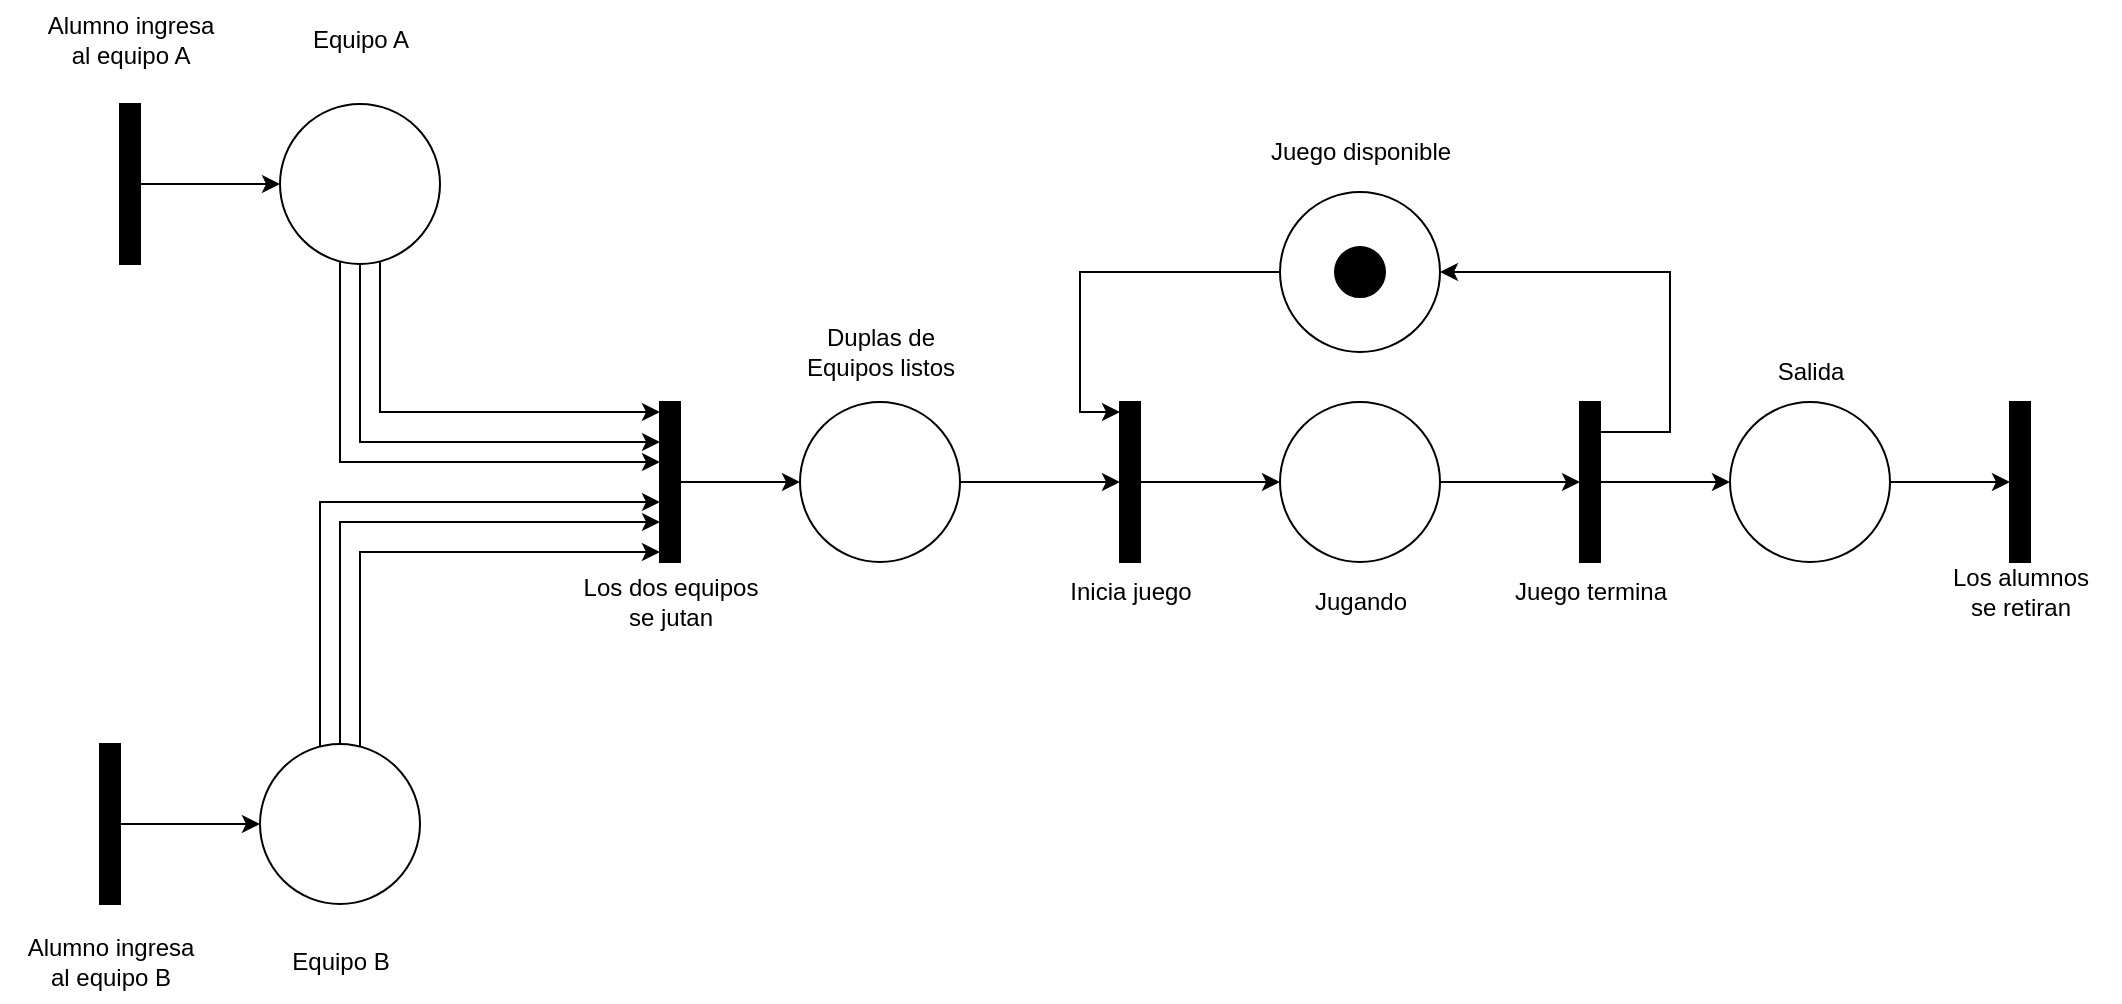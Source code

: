 <mxfile version="24.8.3">
  <diagram name="Page-1" id="eO9vHYR5wrCsHQC7_HXt">
    <mxGraphModel dx="1793" dy="966" grid="1" gridSize="10" guides="1" tooltips="1" connect="1" arrows="1" fold="1" page="1" pageScale="1" pageWidth="1400" pageHeight="850" math="0" shadow="0">
      <root>
        <mxCell id="0" />
        <mxCell id="1" parent="0" />
        <mxCell id="z4uRMzGMCU2NcsfbkQSE-3" value="" style="edgeStyle=orthogonalEdgeStyle;rounded=0;orthogonalLoop=1;jettySize=auto;html=1;curved=0;" edge="1" parent="1" source="z4uRMzGMCU2NcsfbkQSE-1" target="z4uRMzGMCU2NcsfbkQSE-2">
          <mxGeometry relative="1" as="geometry" />
        </mxCell>
        <mxCell id="z4uRMzGMCU2NcsfbkQSE-1" value="" style="html=1;points=[[0,0,0,0,5],[0,1,0,0,-5],[1,0,0,0,5],[1,1,0,0,-5]];perimeter=orthogonalPerimeter;outlineConnect=0;targetShapes=umlLifeline;portConstraint=eastwest;newEdgeStyle={&quot;curved&quot;:0,&quot;rounded&quot;:0};fillColor=#000000;" vertex="1" parent="1">
          <mxGeometry x="200" y="251" width="10" height="80" as="geometry" />
        </mxCell>
        <mxCell id="z4uRMzGMCU2NcsfbkQSE-46" style="edgeStyle=orthogonalEdgeStyle;rounded=0;orthogonalLoop=1;jettySize=auto;html=1;" edge="1" parent="1" source="z4uRMzGMCU2NcsfbkQSE-2" target="z4uRMzGMCU2NcsfbkQSE-23">
          <mxGeometry relative="1" as="geometry">
            <Array as="points">
              <mxPoint x="310" y="430" />
            </Array>
          </mxGeometry>
        </mxCell>
        <mxCell id="z4uRMzGMCU2NcsfbkQSE-2" value="" style="ellipse;whiteSpace=wrap;html=1;aspect=fixed;" vertex="1" parent="1">
          <mxGeometry x="280" y="251" width="80" height="80" as="geometry" />
        </mxCell>
        <mxCell id="z4uRMzGMCU2NcsfbkQSE-15" value="" style="edgeStyle=orthogonalEdgeStyle;rounded=0;orthogonalLoop=1;jettySize=auto;html=1;" edge="1" parent="1" source="z4uRMzGMCU2NcsfbkQSE-11" target="z4uRMzGMCU2NcsfbkQSE-12">
          <mxGeometry relative="1" as="geometry" />
        </mxCell>
        <mxCell id="z4uRMzGMCU2NcsfbkQSE-11" value="" style="ellipse;whiteSpace=wrap;html=1;aspect=fixed;" vertex="1" parent="1">
          <mxGeometry x="540" y="400" width="80" height="80" as="geometry" />
        </mxCell>
        <mxCell id="z4uRMzGMCU2NcsfbkQSE-16" value="" style="edgeStyle=orthogonalEdgeStyle;rounded=0;orthogonalLoop=1;jettySize=auto;html=1;curved=0;" edge="1" parent="1" source="z4uRMzGMCU2NcsfbkQSE-12" target="z4uRMzGMCU2NcsfbkQSE-14">
          <mxGeometry relative="1" as="geometry" />
        </mxCell>
        <mxCell id="z4uRMzGMCU2NcsfbkQSE-12" value="" style="html=1;points=[[0,0,0,0,5],[0,1,0,0,-5],[1,0,0,0,5],[1,1,0,0,-5]];perimeter=orthogonalPerimeter;outlineConnect=0;targetShapes=umlLifeline;portConstraint=eastwest;newEdgeStyle={&quot;curved&quot;:0,&quot;rounded&quot;:0};fillColor=#000000;" vertex="1" parent="1">
          <mxGeometry x="700" y="400" width="10" height="80" as="geometry" />
        </mxCell>
        <mxCell id="z4uRMzGMCU2NcsfbkQSE-18" value="" style="edgeStyle=orthogonalEdgeStyle;rounded=0;orthogonalLoop=1;jettySize=auto;html=1;" edge="1" parent="1" source="z4uRMzGMCU2NcsfbkQSE-14" target="z4uRMzGMCU2NcsfbkQSE-17">
          <mxGeometry relative="1" as="geometry" />
        </mxCell>
        <mxCell id="z4uRMzGMCU2NcsfbkQSE-14" value="" style="ellipse;whiteSpace=wrap;html=1;aspect=fixed;" vertex="1" parent="1">
          <mxGeometry x="780" y="400" width="80" height="80" as="geometry" />
        </mxCell>
        <mxCell id="z4uRMzGMCU2NcsfbkQSE-33" style="edgeStyle=orthogonalEdgeStyle;rounded=0;orthogonalLoop=1;jettySize=auto;html=1;curved=0;entryX=1;entryY=0.5;entryDx=0;entryDy=0;" edge="1" parent="1" source="z4uRMzGMCU2NcsfbkQSE-17" target="z4uRMzGMCU2NcsfbkQSE-32">
          <mxGeometry relative="1" as="geometry">
            <Array as="points">
              <mxPoint x="975" y="415" />
              <mxPoint x="975" y="335" />
            </Array>
          </mxGeometry>
        </mxCell>
        <mxCell id="z4uRMzGMCU2NcsfbkQSE-38" value="" style="edgeStyle=orthogonalEdgeStyle;rounded=0;orthogonalLoop=1;jettySize=auto;html=1;curved=0;" edge="1" parent="1" source="z4uRMzGMCU2NcsfbkQSE-17" target="z4uRMzGMCU2NcsfbkQSE-36">
          <mxGeometry relative="1" as="geometry" />
        </mxCell>
        <mxCell id="z4uRMzGMCU2NcsfbkQSE-17" value="" style="html=1;points=[[0,0,0,0,5],[0,1,0,0,-5],[1,0,0,0,5],[1,1,0,0,-5]];perimeter=orthogonalPerimeter;outlineConnect=0;targetShapes=umlLifeline;portConstraint=eastwest;newEdgeStyle={&quot;curved&quot;:0,&quot;rounded&quot;:0};fillColor=#000000;" vertex="1" parent="1">
          <mxGeometry x="930" y="400" width="10" height="80" as="geometry" />
        </mxCell>
        <mxCell id="z4uRMzGMCU2NcsfbkQSE-19" value="" style="edgeStyle=orthogonalEdgeStyle;rounded=0;orthogonalLoop=1;jettySize=auto;html=1;curved=0;" edge="1" parent="1" source="z4uRMzGMCU2NcsfbkQSE-20" target="z4uRMzGMCU2NcsfbkQSE-22">
          <mxGeometry relative="1" as="geometry" />
        </mxCell>
        <mxCell id="z4uRMzGMCU2NcsfbkQSE-20" value="" style="html=1;points=[[0,0,0,0,5],[0,1,0,0,-5],[1,0,0,0,5],[1,1,0,0,-5]];perimeter=orthogonalPerimeter;outlineConnect=0;targetShapes=umlLifeline;portConstraint=eastwest;newEdgeStyle={&quot;curved&quot;:0,&quot;rounded&quot;:0};fillColor=#000000;" vertex="1" parent="1">
          <mxGeometry x="190" y="571" width="10" height="80" as="geometry" />
        </mxCell>
        <mxCell id="z4uRMzGMCU2NcsfbkQSE-21" value="" style="edgeStyle=orthogonalEdgeStyle;rounded=0;orthogonalLoop=1;jettySize=auto;html=1;" edge="1" parent="1" source="z4uRMzGMCU2NcsfbkQSE-22" target="z4uRMzGMCU2NcsfbkQSE-23">
          <mxGeometry relative="1" as="geometry">
            <Array as="points">
              <mxPoint x="300" y="450" />
            </Array>
          </mxGeometry>
        </mxCell>
        <mxCell id="z4uRMzGMCU2NcsfbkQSE-45" style="edgeStyle=orthogonalEdgeStyle;rounded=0;orthogonalLoop=1;jettySize=auto;html=1;" edge="1" parent="1" source="z4uRMzGMCU2NcsfbkQSE-22" target="z4uRMzGMCU2NcsfbkQSE-23">
          <mxGeometry relative="1" as="geometry">
            <Array as="points">
              <mxPoint x="310" y="460" />
            </Array>
          </mxGeometry>
        </mxCell>
        <mxCell id="z4uRMzGMCU2NcsfbkQSE-22" value="" style="ellipse;whiteSpace=wrap;html=1;aspect=fixed;" vertex="1" parent="1">
          <mxGeometry x="270" y="571" width="80" height="80" as="geometry" />
        </mxCell>
        <mxCell id="z4uRMzGMCU2NcsfbkQSE-50" value="" style="edgeStyle=orthogonalEdgeStyle;rounded=0;orthogonalLoop=1;jettySize=auto;html=1;curved=0;" edge="1" parent="1" source="z4uRMzGMCU2NcsfbkQSE-23" target="z4uRMzGMCU2NcsfbkQSE-11">
          <mxGeometry relative="1" as="geometry" />
        </mxCell>
        <mxCell id="z4uRMzGMCU2NcsfbkQSE-23" value="" style="html=1;points=[[0,0,0,0,5],[0,1,0,0,-5],[1,0,0,0,5],[1,1,0,0,-5]];perimeter=orthogonalPerimeter;outlineConnect=0;targetShapes=umlLifeline;portConstraint=eastwest;newEdgeStyle={&quot;curved&quot;:0,&quot;rounded&quot;:0};fillColor=#000000;" vertex="1" parent="1">
          <mxGeometry x="470" y="400" width="10" height="80" as="geometry" />
        </mxCell>
        <mxCell id="z4uRMzGMCU2NcsfbkQSE-30" value="&lt;div&gt;Alumno ingresa&lt;/div&gt;&lt;div&gt;al equipo A&lt;br&gt;&lt;/div&gt;" style="text;html=1;align=center;verticalAlign=middle;resizable=0;points=[];autosize=1;strokeColor=none;fillColor=none;" vertex="1" parent="1">
          <mxGeometry x="150" y="199" width="110" height="40" as="geometry" />
        </mxCell>
        <mxCell id="z4uRMzGMCU2NcsfbkQSE-31" value="Equipo A" style="text;html=1;align=center;verticalAlign=middle;resizable=0;points=[];autosize=1;strokeColor=none;fillColor=none;" vertex="1" parent="1">
          <mxGeometry x="285" y="204" width="70" height="30" as="geometry" />
        </mxCell>
        <mxCell id="z4uRMzGMCU2NcsfbkQSE-32" value="" style="ellipse;whiteSpace=wrap;html=1;aspect=fixed;" vertex="1" parent="1">
          <mxGeometry x="780" y="295" width="80" height="80" as="geometry" />
        </mxCell>
        <mxCell id="z4uRMzGMCU2NcsfbkQSE-34" style="edgeStyle=orthogonalEdgeStyle;rounded=0;orthogonalLoop=1;jettySize=auto;html=1;entryX=0;entryY=0;entryDx=0;entryDy=5;entryPerimeter=0;" edge="1" parent="1" source="z4uRMzGMCU2NcsfbkQSE-32" target="z4uRMzGMCU2NcsfbkQSE-12">
          <mxGeometry relative="1" as="geometry">
            <Array as="points">
              <mxPoint x="680" y="335" />
              <mxPoint x="680" y="405" />
            </Array>
          </mxGeometry>
        </mxCell>
        <mxCell id="z4uRMzGMCU2NcsfbkQSE-35" value="" style="ellipse;whiteSpace=wrap;html=1;aspect=fixed;fillColor=#000000;" vertex="1" parent="1">
          <mxGeometry x="807.5" y="322.5" width="25" height="25" as="geometry" />
        </mxCell>
        <mxCell id="z4uRMzGMCU2NcsfbkQSE-39" value="" style="edgeStyle=orthogonalEdgeStyle;rounded=0;orthogonalLoop=1;jettySize=auto;html=1;" edge="1" parent="1" source="z4uRMzGMCU2NcsfbkQSE-36" target="z4uRMzGMCU2NcsfbkQSE-37">
          <mxGeometry relative="1" as="geometry" />
        </mxCell>
        <mxCell id="z4uRMzGMCU2NcsfbkQSE-36" value="" style="ellipse;whiteSpace=wrap;html=1;aspect=fixed;" vertex="1" parent="1">
          <mxGeometry x="1005" y="400" width="80" height="80" as="geometry" />
        </mxCell>
        <mxCell id="z4uRMzGMCU2NcsfbkQSE-37" value="" style="html=1;points=[[0,0,0,0,5],[0,1,0,0,-5],[1,0,0,0,5],[1,1,0,0,-5]];perimeter=orthogonalPerimeter;outlineConnect=0;targetShapes=umlLifeline;portConstraint=eastwest;newEdgeStyle={&quot;curved&quot;:0,&quot;rounded&quot;:0};fillColor=#000000;" vertex="1" parent="1">
          <mxGeometry x="1145" y="400" width="10" height="80" as="geometry" />
        </mxCell>
        <mxCell id="z4uRMzGMCU2NcsfbkQSE-44" style="edgeStyle=orthogonalEdgeStyle;rounded=0;orthogonalLoop=1;jettySize=auto;html=1;entryX=0;entryY=1;entryDx=0;entryDy=-5;entryPerimeter=0;" edge="1" parent="1" source="z4uRMzGMCU2NcsfbkQSE-22" target="z4uRMzGMCU2NcsfbkQSE-23">
          <mxGeometry relative="1" as="geometry">
            <Array as="points">
              <mxPoint x="320" y="475" />
            </Array>
          </mxGeometry>
        </mxCell>
        <mxCell id="z4uRMzGMCU2NcsfbkQSE-47" style="edgeStyle=orthogonalEdgeStyle;rounded=0;orthogonalLoop=1;jettySize=auto;html=1;entryX=0;entryY=0;entryDx=0;entryDy=5;entryPerimeter=0;" edge="1" parent="1" source="z4uRMzGMCU2NcsfbkQSE-2" target="z4uRMzGMCU2NcsfbkQSE-23">
          <mxGeometry relative="1" as="geometry">
            <Array as="points">
              <mxPoint x="330" y="405" />
            </Array>
          </mxGeometry>
        </mxCell>
        <mxCell id="z4uRMzGMCU2NcsfbkQSE-48" style="edgeStyle=orthogonalEdgeStyle;rounded=0;orthogonalLoop=1;jettySize=auto;html=1;" edge="1" parent="1" source="z4uRMzGMCU2NcsfbkQSE-2" target="z4uRMzGMCU2NcsfbkQSE-23">
          <mxGeometry relative="1" as="geometry">
            <Array as="points">
              <mxPoint x="320" y="420" />
            </Array>
          </mxGeometry>
        </mxCell>
        <mxCell id="z4uRMzGMCU2NcsfbkQSE-52" value="&lt;div&gt;Alumno ingresa&lt;/div&gt;&lt;div&gt;al equipo B&lt;br&gt;&lt;/div&gt;" style="text;html=1;align=center;verticalAlign=middle;resizable=0;points=[];autosize=1;strokeColor=none;fillColor=none;" vertex="1" parent="1">
          <mxGeometry x="140" y="660" width="110" height="40" as="geometry" />
        </mxCell>
        <mxCell id="z4uRMzGMCU2NcsfbkQSE-53" value="Equipo B" style="text;html=1;align=center;verticalAlign=middle;resizable=0;points=[];autosize=1;strokeColor=none;fillColor=none;" vertex="1" parent="1">
          <mxGeometry x="275" y="665" width="70" height="30" as="geometry" />
        </mxCell>
        <mxCell id="z4uRMzGMCU2NcsfbkQSE-54" value="&lt;div&gt;Los dos equipos&lt;/div&gt;&lt;div&gt;se jutan&lt;br&gt;&lt;/div&gt;" style="text;html=1;align=center;verticalAlign=middle;resizable=0;points=[];autosize=1;strokeColor=none;fillColor=none;" vertex="1" parent="1">
          <mxGeometry x="415" y="480" width="120" height="40" as="geometry" />
        </mxCell>
        <mxCell id="z4uRMzGMCU2NcsfbkQSE-55" value="&lt;div&gt;Duplas de&lt;/div&gt;&lt;div&gt;Equipos listos&lt;/div&gt;" style="text;html=1;align=center;verticalAlign=middle;resizable=0;points=[];autosize=1;strokeColor=none;fillColor=none;" vertex="1" parent="1">
          <mxGeometry x="530" y="355" width="100" height="40" as="geometry" />
        </mxCell>
        <mxCell id="z4uRMzGMCU2NcsfbkQSE-56" value="Inicia juego" style="text;html=1;align=center;verticalAlign=middle;resizable=0;points=[];autosize=1;strokeColor=none;fillColor=none;" vertex="1" parent="1">
          <mxGeometry x="660" y="480" width="90" height="30" as="geometry" />
        </mxCell>
        <mxCell id="z4uRMzGMCU2NcsfbkQSE-57" value="Jugando" style="text;html=1;align=center;verticalAlign=middle;resizable=0;points=[];autosize=1;strokeColor=none;fillColor=none;" vertex="1" parent="1">
          <mxGeometry x="785" y="485" width="70" height="30" as="geometry" />
        </mxCell>
        <mxCell id="z4uRMzGMCU2NcsfbkQSE-58" value="Juego termina" style="text;html=1;align=center;verticalAlign=middle;resizable=0;points=[];autosize=1;strokeColor=none;fillColor=none;" vertex="1" parent="1">
          <mxGeometry x="885" y="480" width="100" height="30" as="geometry" />
        </mxCell>
        <mxCell id="z4uRMzGMCU2NcsfbkQSE-59" value="Juego disponible" style="text;html=1;align=center;verticalAlign=middle;resizable=0;points=[];autosize=1;strokeColor=none;fillColor=none;" vertex="1" parent="1">
          <mxGeometry x="760" y="260" width="120" height="30" as="geometry" />
        </mxCell>
        <mxCell id="z4uRMzGMCU2NcsfbkQSE-60" value="Salida" style="text;html=1;align=center;verticalAlign=middle;resizable=0;points=[];autosize=1;strokeColor=none;fillColor=none;" vertex="1" parent="1">
          <mxGeometry x="1015" y="370" width="60" height="30" as="geometry" />
        </mxCell>
        <mxCell id="z4uRMzGMCU2NcsfbkQSE-61" value="&lt;div&gt;Los alumnos&lt;/div&gt;&lt;div&gt;se retiran&lt;br&gt;&lt;/div&gt;" style="text;html=1;align=center;verticalAlign=middle;resizable=0;points=[];autosize=1;strokeColor=none;fillColor=none;" vertex="1" parent="1">
          <mxGeometry x="1100" y="475" width="100" height="40" as="geometry" />
        </mxCell>
      </root>
    </mxGraphModel>
  </diagram>
</mxfile>
